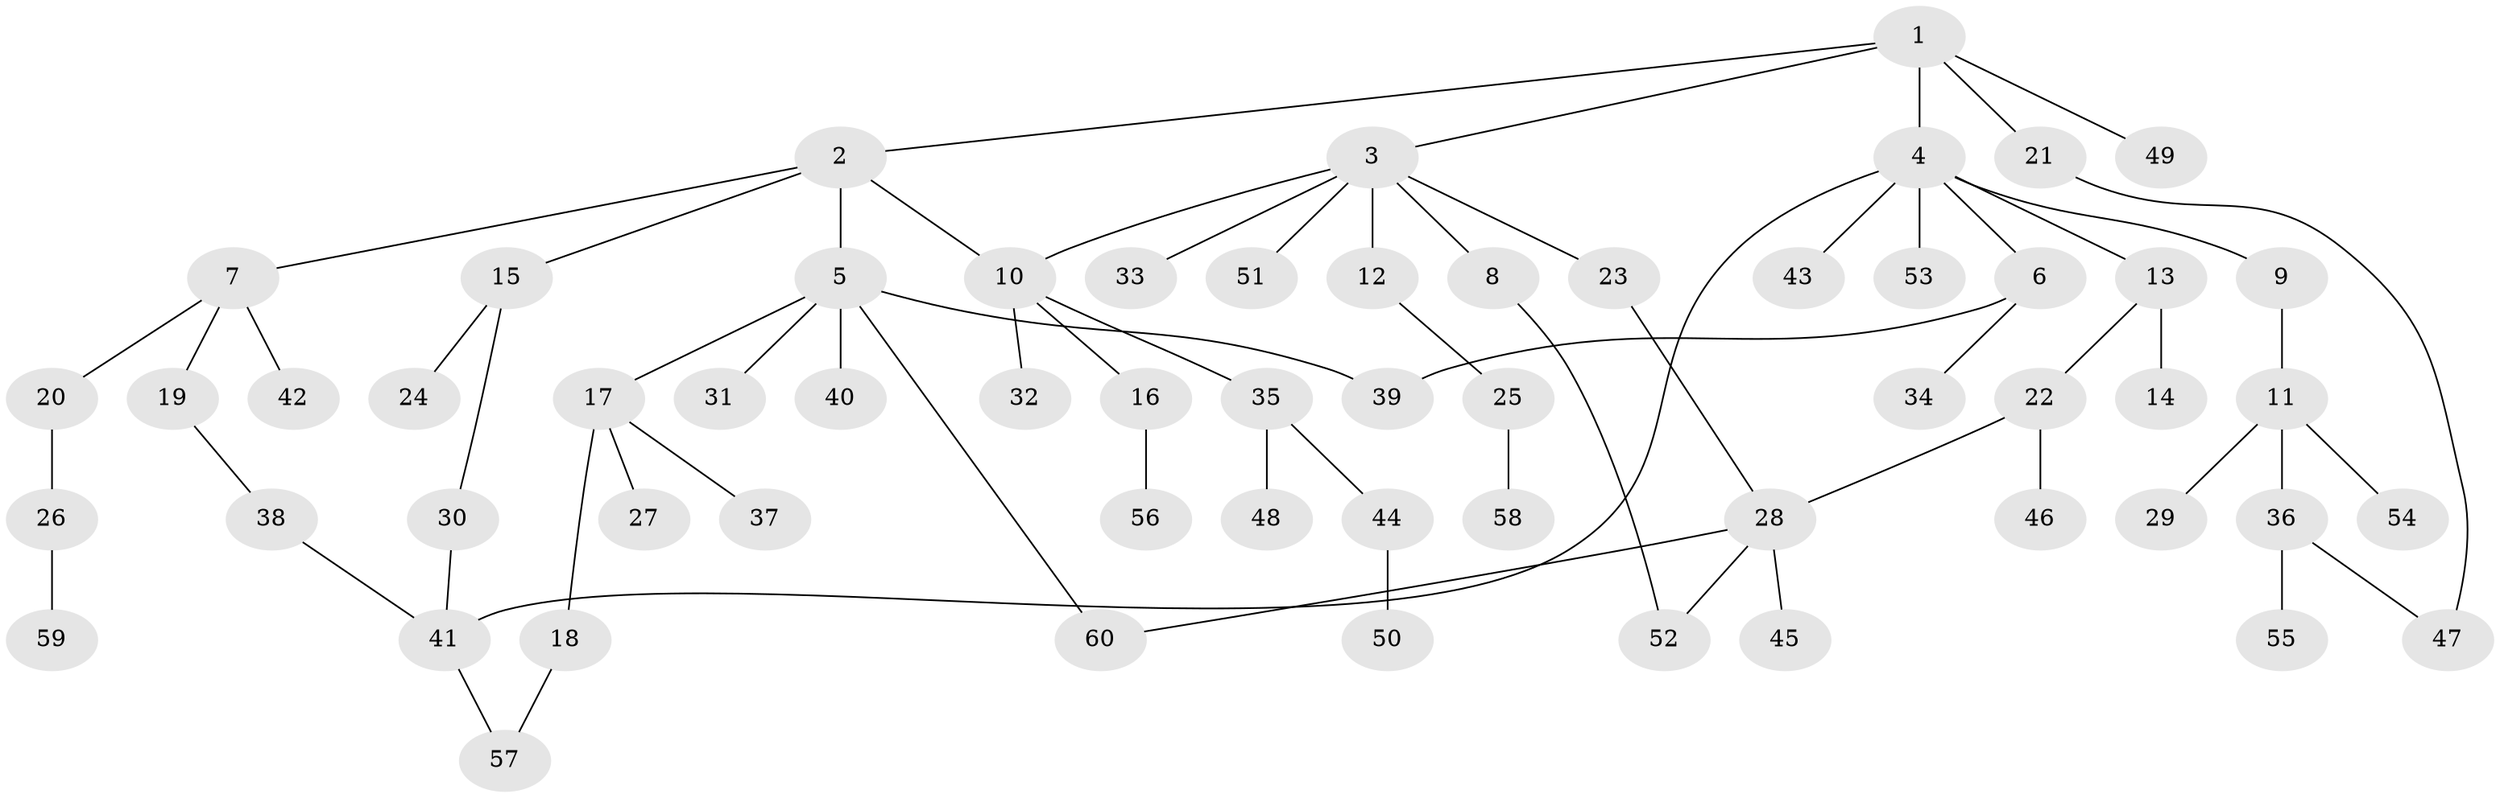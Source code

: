 // Generated by graph-tools (version 1.1) at 2025/01/03/09/25 03:01:00]
// undirected, 60 vertices, 68 edges
graph export_dot {
graph [start="1"]
  node [color=gray90,style=filled];
  1;
  2;
  3;
  4;
  5;
  6;
  7;
  8;
  9;
  10;
  11;
  12;
  13;
  14;
  15;
  16;
  17;
  18;
  19;
  20;
  21;
  22;
  23;
  24;
  25;
  26;
  27;
  28;
  29;
  30;
  31;
  32;
  33;
  34;
  35;
  36;
  37;
  38;
  39;
  40;
  41;
  42;
  43;
  44;
  45;
  46;
  47;
  48;
  49;
  50;
  51;
  52;
  53;
  54;
  55;
  56;
  57;
  58;
  59;
  60;
  1 -- 2;
  1 -- 3;
  1 -- 4;
  1 -- 21;
  1 -- 49;
  2 -- 5;
  2 -- 7;
  2 -- 10;
  2 -- 15;
  3 -- 8;
  3 -- 12;
  3 -- 23;
  3 -- 33;
  3 -- 51;
  3 -- 10;
  4 -- 6;
  4 -- 9;
  4 -- 13;
  4 -- 43;
  4 -- 53;
  4 -- 41;
  5 -- 17;
  5 -- 31;
  5 -- 40;
  5 -- 39;
  5 -- 60;
  6 -- 34;
  6 -- 39;
  7 -- 19;
  7 -- 20;
  7 -- 42;
  8 -- 52;
  9 -- 11;
  10 -- 16;
  10 -- 32;
  10 -- 35;
  11 -- 29;
  11 -- 36;
  11 -- 54;
  12 -- 25;
  13 -- 14;
  13 -- 22;
  15 -- 24;
  15 -- 30;
  16 -- 56;
  17 -- 18;
  17 -- 27;
  17 -- 37;
  18 -- 57;
  19 -- 38;
  20 -- 26;
  21 -- 47;
  22 -- 46;
  22 -- 28;
  23 -- 28;
  25 -- 58;
  26 -- 59;
  28 -- 45;
  28 -- 60;
  28 -- 52;
  30 -- 41;
  35 -- 44;
  35 -- 48;
  36 -- 55;
  36 -- 47;
  38 -- 41;
  41 -- 57;
  44 -- 50;
}
